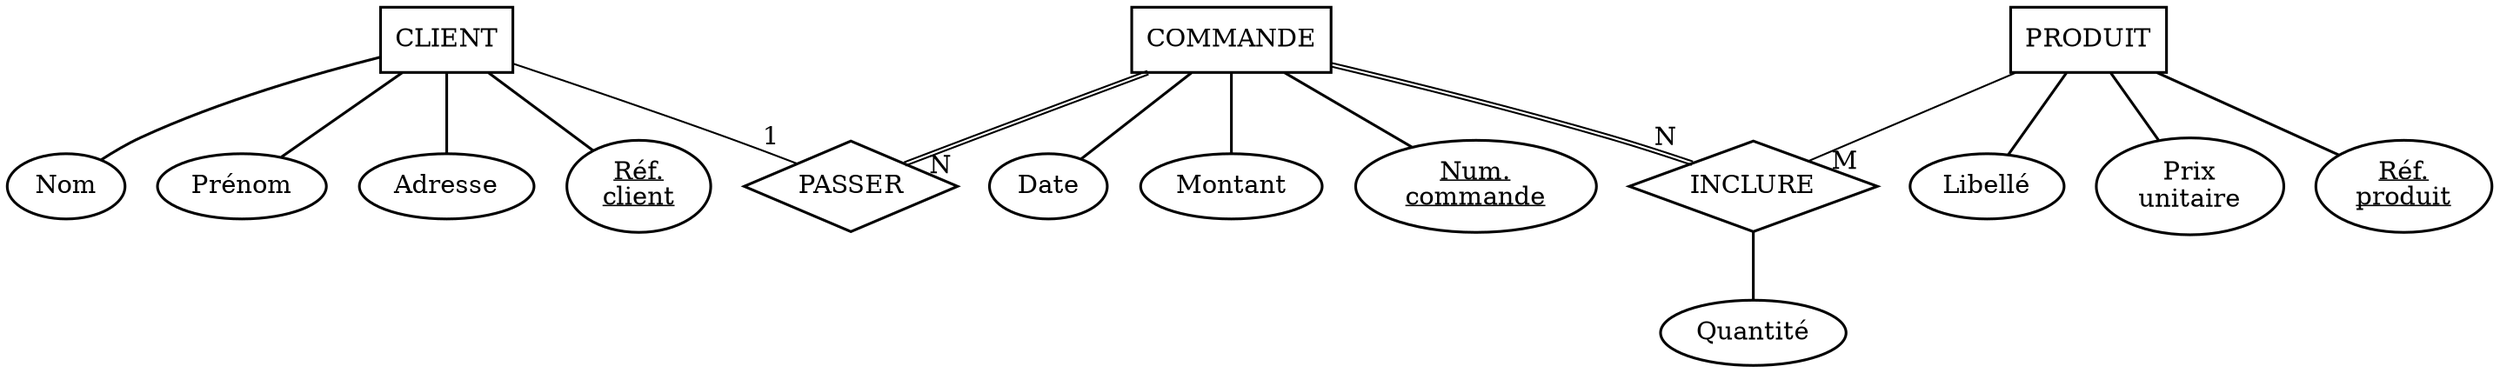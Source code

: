 // Generated by Mocodo 4.0.2

graph{
  start=42

  // Entities
  node [
    shape=box
    style=filled
    penwidth=1.5
    fillcolor="#FFFFFF"
  ]
  1 [label="CLIENT"]
  7 [label="COMMANDE"]
  12 [label="PRODUIT"]

  // Normal entity attributes
  node [
    shape=oval
    penwidth=1.5
    fillcolor="#FFFFFF"
  ]
  3 [label="Nom"]
  4 [label="Prénom"]
  5 [label="Adresse"]
  9 [label="Date"]
  10 [label="Montant"]
  15 [label="Libellé"]
  16 [label="Prix\nunitaire"]

  // Weak and strong entity attributes
  2 [label=<<u>Réf.<br/>client</u>>]
  8 [label=<<u>Num.<br/>commande</u>>]
  14 [label=<<u>Réf.<br/>produit</u>>]

  // Relationship attributes
  node [
    fillcolor="#FFFFFF"
  ]
  13 [label="Quantité"]

  // Relationships
  node [
    shape=diamond
    height=0.7
    penwidth=1.5
    fillcolor="#FFFFFF"
  ]
  6 [label="PASSER"]
  11 [label="INCLURE"]

  // Edges between entities and attributes
  edge [
    penwidth=1.5
  ]
  1 -- 2
  1 -- 3
  1 -- 4
  1 -- 5
  7 -- 8
  7 -- 9
  7 -- 10
  12 -- 14
  12 -- 15
  12 -- 16

  // Edges between relationships and attributes
  edge [color="#000000"]
  11 -- 13

  // Edges between entities and relationships
  edge [
    penwidth=1
    color="#000000:#000000"
    labeldistance=2
    headlabel=1
  ]
  1 -- 6 [color="#000000"]
  edge [headlabel=M]
  12 -- 11 [color="#000000"]
  edge [headlabel=N]
  7 -- 6
  7 -- 11
}
